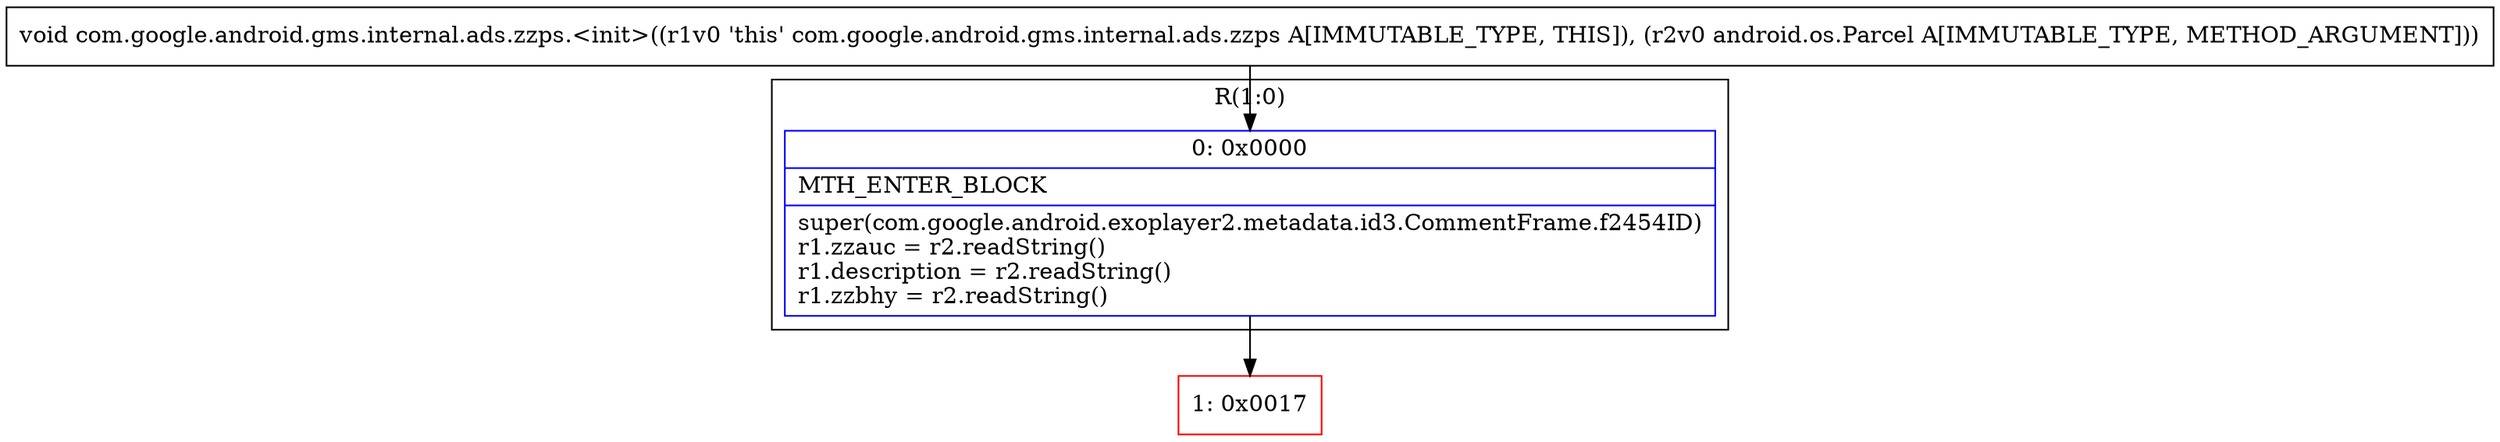 digraph "CFG forcom.google.android.gms.internal.ads.zzps.\<init\>(Landroid\/os\/Parcel;)V" {
subgraph cluster_Region_1828554709 {
label = "R(1:0)";
node [shape=record,color=blue];
Node_0 [shape=record,label="{0\:\ 0x0000|MTH_ENTER_BLOCK\l|super(com.google.android.exoplayer2.metadata.id3.CommentFrame.f2454ID)\lr1.zzauc = r2.readString()\lr1.description = r2.readString()\lr1.zzbhy = r2.readString()\l}"];
}
Node_1 [shape=record,color=red,label="{1\:\ 0x0017}"];
MethodNode[shape=record,label="{void com.google.android.gms.internal.ads.zzps.\<init\>((r1v0 'this' com.google.android.gms.internal.ads.zzps A[IMMUTABLE_TYPE, THIS]), (r2v0 android.os.Parcel A[IMMUTABLE_TYPE, METHOD_ARGUMENT])) }"];
MethodNode -> Node_0;
Node_0 -> Node_1;
}

